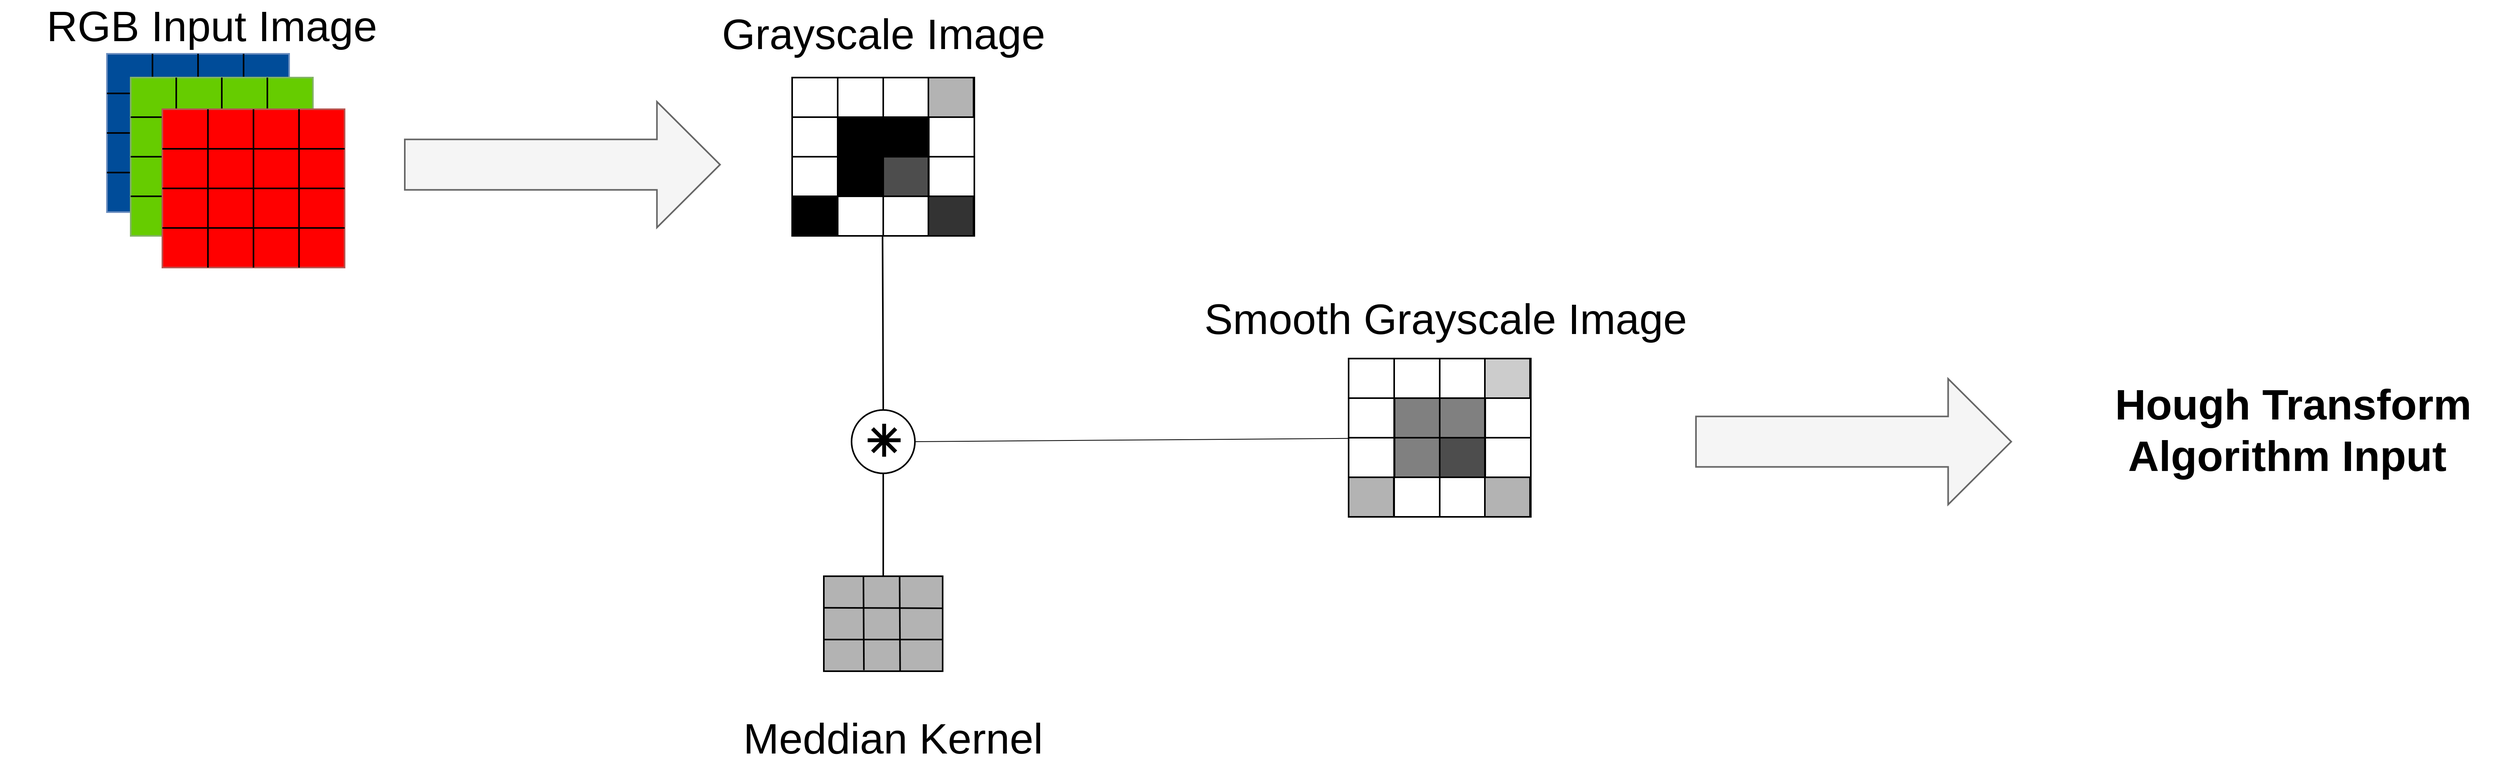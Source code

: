 <mxfile version="16.5.2" type="device"><diagram id="-J6C8_aHuAPLmDnOLZ1y" name="Page-1"><mxGraphModel dx="4547" dy="2460" grid="1" gridSize="10" guides="1" tooltips="1" connect="1" arrows="1" fold="1" page="1" pageScale="1" pageWidth="1100" pageHeight="850" math="0" shadow="0"><root><mxCell id="0"/><mxCell id="1" parent="0"/><mxCell id="mLie8dn1_YYljUB0e-Uo-1" value="" style="rounded=0;whiteSpace=wrap;html=1;strokeWidth=2;fillColor=#004C99;strokeColor=#6c8ebf;" vertex="1" parent="1"><mxGeometry x="-355" y="120" width="230" height="200" as="geometry"/></mxCell><mxCell id="mLie8dn1_YYljUB0e-Uo-2" value="" style="endArrow=none;html=1;rounded=0;entryX=0.25;entryY=0;entryDx=0;entryDy=0;exitX=0.25;exitY=1;exitDx=0;exitDy=0;strokeWidth=2;" edge="1" parent="1" source="mLie8dn1_YYljUB0e-Uo-1" target="mLie8dn1_YYljUB0e-Uo-1"><mxGeometry width="50" height="50" relative="1" as="geometry"><mxPoint x="-105" y="210" as="sourcePoint"/><mxPoint x="-55" y="160" as="targetPoint"/></mxGeometry></mxCell><mxCell id="mLie8dn1_YYljUB0e-Uo-3" value="" style="endArrow=none;html=1;rounded=0;entryX=0.5;entryY=0;entryDx=0;entryDy=0;exitX=0.5;exitY=1;exitDx=0;exitDy=0;strokeWidth=2;" edge="1" parent="1" source="mLie8dn1_YYljUB0e-Uo-1" target="mLie8dn1_YYljUB0e-Uo-1"><mxGeometry width="50" height="50" relative="1" as="geometry"><mxPoint x="-245.0" y="320" as="sourcePoint"/><mxPoint x="-245" y="120" as="targetPoint"/></mxGeometry></mxCell><mxCell id="mLie8dn1_YYljUB0e-Uo-4" value="" style="endArrow=none;html=1;rounded=0;entryX=0.75;entryY=0;entryDx=0;entryDy=0;exitX=0.75;exitY=1;exitDx=0;exitDy=0;strokeWidth=2;" edge="1" parent="1" source="mLie8dn1_YYljUB0e-Uo-1" target="mLie8dn1_YYljUB0e-Uo-1"><mxGeometry width="50" height="50" relative="1" as="geometry"><mxPoint x="-185" y="320" as="sourcePoint"/><mxPoint x="-185" y="120" as="targetPoint"/></mxGeometry></mxCell><mxCell id="mLie8dn1_YYljUB0e-Uo-5" value="" style="endArrow=none;html=1;rounded=0;entryX=1;entryY=0.25;entryDx=0;entryDy=0;exitX=0;exitY=0.25;exitDx=0;exitDy=0;strokeWidth=2;" edge="1" parent="1" source="mLie8dn1_YYljUB0e-Uo-1" target="mLie8dn1_YYljUB0e-Uo-1"><mxGeometry width="50" height="50" relative="1" as="geometry"><mxPoint x="-172.5" y="330" as="sourcePoint"/><mxPoint x="-172.5" y="130" as="targetPoint"/></mxGeometry></mxCell><mxCell id="mLie8dn1_YYljUB0e-Uo-6" value="" style="endArrow=none;html=1;rounded=0;entryX=1;entryY=0.75;entryDx=0;entryDy=0;exitX=0;exitY=0.75;exitDx=0;exitDy=0;strokeWidth=2;" edge="1" parent="1" source="mLie8dn1_YYljUB0e-Uo-1" target="mLie8dn1_YYljUB0e-Uo-1"><mxGeometry width="50" height="50" relative="1" as="geometry"><mxPoint x="-355.0" y="219.76" as="sourcePoint"/><mxPoint x="-125" y="219.76" as="targetPoint"/></mxGeometry></mxCell><mxCell id="mLie8dn1_YYljUB0e-Uo-7" value="" style="endArrow=none;html=1;rounded=0;entryX=1;entryY=0.5;entryDx=0;entryDy=0;exitX=0;exitY=0.5;exitDx=0;exitDy=0;strokeWidth=2;" edge="1" parent="1" source="mLie8dn1_YYljUB0e-Uo-1" target="mLie8dn1_YYljUB0e-Uo-1"><mxGeometry width="50" height="50" relative="1" as="geometry"><mxPoint x="-345.0" y="280" as="sourcePoint"/><mxPoint x="-115" y="280" as="targetPoint"/></mxGeometry></mxCell><mxCell id="mLie8dn1_YYljUB0e-Uo-8" value="" style="rounded=0;whiteSpace=wrap;html=1;strokeWidth=2;fillColor=#66CC00;strokeColor=#82b366;" vertex="1" parent="1"><mxGeometry x="-325" y="150" width="230" height="200" as="geometry"/></mxCell><mxCell id="mLie8dn1_YYljUB0e-Uo-9" value="" style="endArrow=none;html=1;rounded=0;entryX=0.25;entryY=0;entryDx=0;entryDy=0;exitX=0.25;exitY=1;exitDx=0;exitDy=0;strokeWidth=2;" edge="1" parent="1" source="mLie8dn1_YYljUB0e-Uo-8" target="mLie8dn1_YYljUB0e-Uo-8"><mxGeometry width="50" height="50" relative="1" as="geometry"><mxPoint x="-95" y="220" as="sourcePoint"/><mxPoint x="-45" y="170" as="targetPoint"/></mxGeometry></mxCell><mxCell id="mLie8dn1_YYljUB0e-Uo-10" value="" style="endArrow=none;html=1;rounded=0;entryX=0.5;entryY=0;entryDx=0;entryDy=0;exitX=0.5;exitY=1;exitDx=0;exitDy=0;strokeWidth=2;" edge="1" parent="1" source="mLie8dn1_YYljUB0e-Uo-8" target="mLie8dn1_YYljUB0e-Uo-8"><mxGeometry width="50" height="50" relative="1" as="geometry"><mxPoint x="-235.0" y="330" as="sourcePoint"/><mxPoint x="-235" y="130" as="targetPoint"/></mxGeometry></mxCell><mxCell id="mLie8dn1_YYljUB0e-Uo-11" value="" style="endArrow=none;html=1;rounded=0;entryX=0.75;entryY=0;entryDx=0;entryDy=0;exitX=0.75;exitY=1;exitDx=0;exitDy=0;strokeWidth=2;" edge="1" parent="1" source="mLie8dn1_YYljUB0e-Uo-8" target="mLie8dn1_YYljUB0e-Uo-8"><mxGeometry width="50" height="50" relative="1" as="geometry"><mxPoint x="-175" y="330" as="sourcePoint"/><mxPoint x="-175" y="130" as="targetPoint"/></mxGeometry></mxCell><mxCell id="mLie8dn1_YYljUB0e-Uo-12" value="" style="endArrow=none;html=1;rounded=0;entryX=1;entryY=0.25;entryDx=0;entryDy=0;exitX=0;exitY=0.25;exitDx=0;exitDy=0;strokeWidth=2;" edge="1" parent="1" source="mLie8dn1_YYljUB0e-Uo-8" target="mLie8dn1_YYljUB0e-Uo-8"><mxGeometry width="50" height="50" relative="1" as="geometry"><mxPoint x="-162.5" y="340" as="sourcePoint"/><mxPoint x="-162.5" y="140" as="targetPoint"/></mxGeometry></mxCell><mxCell id="mLie8dn1_YYljUB0e-Uo-13" value="" style="endArrow=none;html=1;rounded=0;entryX=1;entryY=0.75;entryDx=0;entryDy=0;exitX=0;exitY=0.75;exitDx=0;exitDy=0;strokeWidth=2;" edge="1" parent="1" source="mLie8dn1_YYljUB0e-Uo-8" target="mLie8dn1_YYljUB0e-Uo-8"><mxGeometry width="50" height="50" relative="1" as="geometry"><mxPoint x="-345.0" y="229.76" as="sourcePoint"/><mxPoint x="-115" y="229.76" as="targetPoint"/></mxGeometry></mxCell><mxCell id="mLie8dn1_YYljUB0e-Uo-14" value="" style="endArrow=none;html=1;rounded=0;entryX=1;entryY=0.5;entryDx=0;entryDy=0;exitX=0;exitY=0.5;exitDx=0;exitDy=0;strokeWidth=2;" edge="1" parent="1" source="mLie8dn1_YYljUB0e-Uo-8" target="mLie8dn1_YYljUB0e-Uo-8"><mxGeometry width="50" height="50" relative="1" as="geometry"><mxPoint x="-335.0" y="290" as="sourcePoint"/><mxPoint x="-105" y="290" as="targetPoint"/></mxGeometry></mxCell><mxCell id="mLie8dn1_YYljUB0e-Uo-15" value="" style="rounded=0;whiteSpace=wrap;html=1;strokeWidth=2;fillColor=#FF0000;strokeColor=#b85450;" vertex="1" parent="1"><mxGeometry x="-285" y="190" width="230" height="200" as="geometry"/></mxCell><mxCell id="mLie8dn1_YYljUB0e-Uo-16" value="" style="endArrow=none;html=1;rounded=0;entryX=0.25;entryY=0;entryDx=0;entryDy=0;exitX=0.25;exitY=1;exitDx=0;exitDy=0;strokeWidth=2;" edge="1" parent="1" source="mLie8dn1_YYljUB0e-Uo-15" target="mLie8dn1_YYljUB0e-Uo-15"><mxGeometry width="50" height="50" relative="1" as="geometry"><mxPoint x="-85" y="230" as="sourcePoint"/><mxPoint x="-35" y="180" as="targetPoint"/></mxGeometry></mxCell><mxCell id="mLie8dn1_YYljUB0e-Uo-17" value="" style="endArrow=none;html=1;rounded=0;entryX=0.5;entryY=0;entryDx=0;entryDy=0;exitX=0.5;exitY=1;exitDx=0;exitDy=0;strokeWidth=2;" edge="1" parent="1" source="mLie8dn1_YYljUB0e-Uo-15" target="mLie8dn1_YYljUB0e-Uo-15"><mxGeometry width="50" height="50" relative="1" as="geometry"><mxPoint x="-225.0" y="340" as="sourcePoint"/><mxPoint x="-225" y="140" as="targetPoint"/></mxGeometry></mxCell><mxCell id="mLie8dn1_YYljUB0e-Uo-18" value="" style="endArrow=none;html=1;rounded=0;entryX=0.75;entryY=0;entryDx=0;entryDy=0;exitX=0.75;exitY=1;exitDx=0;exitDy=0;strokeWidth=2;" edge="1" parent="1" source="mLie8dn1_YYljUB0e-Uo-15" target="mLie8dn1_YYljUB0e-Uo-15"><mxGeometry width="50" height="50" relative="1" as="geometry"><mxPoint x="-165" y="340" as="sourcePoint"/><mxPoint x="-165" y="140" as="targetPoint"/></mxGeometry></mxCell><mxCell id="mLie8dn1_YYljUB0e-Uo-19" value="" style="endArrow=none;html=1;rounded=0;entryX=1;entryY=0.25;entryDx=0;entryDy=0;exitX=0;exitY=0.25;exitDx=0;exitDy=0;strokeWidth=2;" edge="1" parent="1" source="mLie8dn1_YYljUB0e-Uo-15" target="mLie8dn1_YYljUB0e-Uo-15"><mxGeometry width="50" height="50" relative="1" as="geometry"><mxPoint x="-152.5" y="350" as="sourcePoint"/><mxPoint x="-152.5" y="150" as="targetPoint"/></mxGeometry></mxCell><mxCell id="mLie8dn1_YYljUB0e-Uo-20" value="" style="endArrow=none;html=1;rounded=0;entryX=1;entryY=0.75;entryDx=0;entryDy=0;exitX=0;exitY=0.75;exitDx=0;exitDy=0;strokeWidth=2;" edge="1" parent="1" source="mLie8dn1_YYljUB0e-Uo-15" target="mLie8dn1_YYljUB0e-Uo-15"><mxGeometry width="50" height="50" relative="1" as="geometry"><mxPoint x="-335.0" y="239.76" as="sourcePoint"/><mxPoint x="-105" y="239.76" as="targetPoint"/></mxGeometry></mxCell><mxCell id="mLie8dn1_YYljUB0e-Uo-21" value="" style="endArrow=none;html=1;rounded=0;entryX=1;entryY=0.5;entryDx=0;entryDy=0;exitX=0;exitY=0.5;exitDx=0;exitDy=0;strokeWidth=2;" edge="1" parent="1" source="mLie8dn1_YYljUB0e-Uo-15" target="mLie8dn1_YYljUB0e-Uo-15"><mxGeometry width="50" height="50" relative="1" as="geometry"><mxPoint x="-325.0" y="300" as="sourcePoint"/><mxPoint x="-95" y="300" as="targetPoint"/></mxGeometry></mxCell><mxCell id="mLie8dn1_YYljUB0e-Uo-22" value="RGB Input Image" style="text;html=1;strokeColor=none;fillColor=none;align=center;verticalAlign=middle;whiteSpace=wrap;rounded=0;fontSize=54;" vertex="1" parent="1"><mxGeometry x="-490" y="70" width="535" height="30" as="geometry"/></mxCell><mxCell id="mLie8dn1_YYljUB0e-Uo-24" value="" style="rounded=0;whiteSpace=wrap;html=1;strokeWidth=2;fillColor=#FFFFFF;strokeColor=#000000;" vertex="1" parent="1"><mxGeometry x="510" y="150" width="230" height="200" as="geometry"/></mxCell><mxCell id="mLie8dn1_YYljUB0e-Uo-25" value="" style="endArrow=none;html=1;rounded=0;entryX=0.25;entryY=0;entryDx=0;entryDy=0;exitX=0.25;exitY=1;exitDx=0;exitDy=0;strokeWidth=2;" edge="1" parent="1" source="mLie8dn1_YYljUB0e-Uo-24" target="mLie8dn1_YYljUB0e-Uo-24"><mxGeometry width="50" height="50" relative="1" as="geometry"><mxPoint x="710" y="190" as="sourcePoint"/><mxPoint x="760" y="140" as="targetPoint"/></mxGeometry></mxCell><mxCell id="mLie8dn1_YYljUB0e-Uo-26" value="" style="endArrow=none;html=1;rounded=0;entryX=0.5;entryY=0;entryDx=0;entryDy=0;exitX=0.5;exitY=1;exitDx=0;exitDy=0;strokeWidth=2;" edge="1" parent="1" source="mLie8dn1_YYljUB0e-Uo-24" target="mLie8dn1_YYljUB0e-Uo-24"><mxGeometry width="50" height="50" relative="1" as="geometry"><mxPoint x="570" y="300" as="sourcePoint"/><mxPoint x="570" y="100" as="targetPoint"/></mxGeometry></mxCell><mxCell id="mLie8dn1_YYljUB0e-Uo-27" value="" style="endArrow=none;html=1;rounded=0;entryX=0.75;entryY=0;entryDx=0;entryDy=0;exitX=0.75;exitY=1;exitDx=0;exitDy=0;strokeWidth=2;" edge="1" parent="1" source="mLie8dn1_YYljUB0e-Uo-24" target="mLie8dn1_YYljUB0e-Uo-24"><mxGeometry width="50" height="50" relative="1" as="geometry"><mxPoint x="630" y="300" as="sourcePoint"/><mxPoint x="630" y="100" as="targetPoint"/></mxGeometry></mxCell><mxCell id="mLie8dn1_YYljUB0e-Uo-28" value="" style="endArrow=none;html=1;rounded=0;entryX=1;entryY=0.25;entryDx=0;entryDy=0;exitX=0;exitY=0.25;exitDx=0;exitDy=0;strokeWidth=2;" edge="1" parent="1" source="mLie8dn1_YYljUB0e-Uo-24" target="mLie8dn1_YYljUB0e-Uo-24"><mxGeometry width="50" height="50" relative="1" as="geometry"><mxPoint x="642.5" y="310" as="sourcePoint"/><mxPoint x="642.5" y="110" as="targetPoint"/></mxGeometry></mxCell><mxCell id="mLie8dn1_YYljUB0e-Uo-29" value="" style="endArrow=none;html=1;rounded=0;entryX=1;entryY=0.75;entryDx=0;entryDy=0;exitX=0;exitY=0.75;exitDx=0;exitDy=0;strokeWidth=2;" edge="1" parent="1" source="mLie8dn1_YYljUB0e-Uo-24" target="mLie8dn1_YYljUB0e-Uo-24"><mxGeometry width="50" height="50" relative="1" as="geometry"><mxPoint x="460" y="199.76" as="sourcePoint"/><mxPoint x="690" y="199.76" as="targetPoint"/></mxGeometry></mxCell><mxCell id="mLie8dn1_YYljUB0e-Uo-30" value="" style="endArrow=none;html=1;rounded=0;entryX=1;entryY=0.5;entryDx=0;entryDy=0;exitX=0;exitY=0.5;exitDx=0;exitDy=0;strokeWidth=2;" edge="1" parent="1" source="mLie8dn1_YYljUB0e-Uo-24" target="mLie8dn1_YYljUB0e-Uo-24"><mxGeometry width="50" height="50" relative="1" as="geometry"><mxPoint x="470" y="260" as="sourcePoint"/><mxPoint x="700" y="260" as="targetPoint"/></mxGeometry></mxCell><mxCell id="mLie8dn1_YYljUB0e-Uo-31" value="" style="rounded=0;whiteSpace=wrap;html=1;strokeWidth=2;fillColor=#000000;" vertex="1" parent="1"><mxGeometry x="568" y="200" width="57" height="50" as="geometry"/></mxCell><mxCell id="mLie8dn1_YYljUB0e-Uo-32" value="" style="rounded=0;whiteSpace=wrap;html=1;strokeWidth=2;fillColor=#000000;" vertex="1" parent="1"><mxGeometry x="625" y="200" width="57" height="50" as="geometry"/></mxCell><mxCell id="mLie8dn1_YYljUB0e-Uo-33" value="" style="rounded=0;whiteSpace=wrap;html=1;strokeWidth=2;fillColor=#000000;" vertex="1" parent="1"><mxGeometry x="568" y="250" width="57" height="50" as="geometry"/></mxCell><mxCell id="mLie8dn1_YYljUB0e-Uo-34" value="" style="rounded=0;whiteSpace=wrap;html=1;strokeWidth=2;fillColor=#4D4D4D;" vertex="1" parent="1"><mxGeometry x="625" y="250" width="57" height="50" as="geometry"/></mxCell><mxCell id="mLie8dn1_YYljUB0e-Uo-35" value="" style="rounded=0;whiteSpace=wrap;html=1;strokeWidth=2;fillColor=#000000;" vertex="1" parent="1"><mxGeometry x="510" y="300" width="57" height="50" as="geometry"/></mxCell><mxCell id="mLie8dn1_YYljUB0e-Uo-36" value="" style="rounded=0;whiteSpace=wrap;html=1;strokeWidth=2;fillColor=#333333;" vertex="1" parent="1"><mxGeometry x="682" y="300" width="57" height="50" as="geometry"/></mxCell><mxCell id="mLie8dn1_YYljUB0e-Uo-37" value="" style="rounded=0;whiteSpace=wrap;html=1;strokeWidth=2;fillColor=#B3B3B3;" vertex="1" parent="1"><mxGeometry x="682" y="150" width="57" height="50" as="geometry"/></mxCell><mxCell id="mLie8dn1_YYljUB0e-Uo-38" value="" style="shape=flexArrow;endArrow=classic;html=1;rounded=0;fontSize=54;strokeWidth=2;endWidth=93.333;endSize=25.893;width=62.667;fillColor=#f5f5f5;strokeColor=#666666;" edge="1" parent="1"><mxGeometry width="50" height="50" relative="1" as="geometry"><mxPoint x="20" y="260" as="sourcePoint"/><mxPoint x="420" y="260" as="targetPoint"/></mxGeometry></mxCell><mxCell id="mLie8dn1_YYljUB0e-Uo-39" value="Grayscale Image" style="text;html=1;strokeColor=none;fillColor=none;align=center;verticalAlign=middle;whiteSpace=wrap;rounded=0;fontSize=54;" vertex="1" parent="1"><mxGeometry x="357.5" y="80" width="535" height="30" as="geometry"/></mxCell><mxCell id="mLie8dn1_YYljUB0e-Uo-40" value="" style="rounded=0;whiteSpace=wrap;html=1;strokeWidth=2;fillColor=#B3B3B3;strokeColor=#000000;" vertex="1" parent="1"><mxGeometry x="550" y="780" width="150" height="120" as="geometry"/></mxCell><mxCell id="mLie8dn1_YYljUB0e-Uo-41" value="" style="endArrow=none;html=1;rounded=0;entryX=1.002;entryY=0.337;entryDx=0;entryDy=0;exitX=0.004;exitY=0.332;exitDx=0;exitDy=0;strokeWidth=2;entryPerimeter=0;exitPerimeter=0;" edge="1" parent="1" source="mLie8dn1_YYljUB0e-Uo-40" target="mLie8dn1_YYljUB0e-Uo-40"><mxGeometry width="50" height="50" relative="1" as="geometry"><mxPoint x="642.5" y="900" as="sourcePoint"/><mxPoint x="642.5" y="700" as="targetPoint"/></mxGeometry></mxCell><mxCell id="mLie8dn1_YYljUB0e-Uo-42" style="edgeStyle=orthogonalEdgeStyle;rounded=0;orthogonalLoop=1;jettySize=auto;html=1;exitX=0.5;exitY=1;exitDx=0;exitDy=0;entryX=0.5;entryY=0;entryDx=0;entryDy=0;fontSize=54;strokeWidth=2;endArrow=none;endFill=0;" edge="1" parent="1" source="mLie8dn1_YYljUB0e-Uo-43" target="mLie8dn1_YYljUB0e-Uo-40"><mxGeometry relative="1" as="geometry"/></mxCell><mxCell id="mLie8dn1_YYljUB0e-Uo-43" value="&lt;font style=&quot;font-size: 54px&quot;&gt;&lt;b&gt;&lt;font style=&quot;font-size: 54px&quot;&gt;&lt;span style=&quot;font-family: &amp;#34;arial&amp;#34; ; color: rgb(0 , 0 , 0) ; background-color: transparent ; font-style: normal ; font-variant: normal ; text-decoration: none ; vertical-align: baseline&quot; id=&quot;docs-internal-guid-5d14be4b-7fff-281c-993d-17d907f9f55c&quot;&gt;✳&lt;/span&gt;&lt;/font&gt;&lt;/b&gt;&lt;/font&gt;" style="ellipse;whiteSpace=wrap;html=1;aspect=fixed;strokeWidth=2;" vertex="1" parent="1"><mxGeometry x="585" y="570" width="80" height="80" as="geometry"/></mxCell><mxCell id="mLie8dn1_YYljUB0e-Uo-44" value="Meddian Kernel" style="text;html=1;strokeColor=none;fillColor=none;align=center;verticalAlign=middle;whiteSpace=wrap;rounded=0;fontSize=54;" vertex="1" parent="1"><mxGeometry x="370" y="970" width="535" height="30" as="geometry"/></mxCell><mxCell id="mLie8dn1_YYljUB0e-Uo-45" value="" style="endArrow=none;html=1;rounded=0;entryX=1;entryY=0.25;entryDx=0;entryDy=0;exitX=0;exitY=0.25;exitDx=0;exitDy=0;strokeWidth=2;" edge="1" parent="1"><mxGeometry width="50" height="50" relative="1" as="geometry"><mxPoint x="550" y="860" as="sourcePoint"/><mxPoint x="700" y="860" as="targetPoint"/></mxGeometry></mxCell><mxCell id="mLie8dn1_YYljUB0e-Uo-46" value="" style="endArrow=none;html=1;rounded=0;entryX=0.638;entryY=0.008;entryDx=0;entryDy=0;exitX=0.642;exitY=0.997;exitDx=0;exitDy=0;strokeWidth=2;entryPerimeter=0;exitPerimeter=0;" edge="1" parent="1" source="mLie8dn1_YYljUB0e-Uo-40" target="mLie8dn1_YYljUB0e-Uo-40"><mxGeometry width="50" height="50" relative="1" as="geometry"><mxPoint x="560.6" y="829.84" as="sourcePoint"/><mxPoint x="710.3" y="830.44" as="targetPoint"/></mxGeometry></mxCell><mxCell id="mLie8dn1_YYljUB0e-Uo-47" value="" style="endArrow=none;html=1;rounded=0;entryX=0.638;entryY=0.008;entryDx=0;entryDy=0;exitX=0.642;exitY=0.997;exitDx=0;exitDy=0;strokeWidth=2;entryPerimeter=0;exitPerimeter=0;" edge="1" parent="1"><mxGeometry width="50" height="50" relative="1" as="geometry"><mxPoint x="600.6" y="898.68" as="sourcePoint"/><mxPoint x="600" y="780" as="targetPoint"/></mxGeometry></mxCell><mxCell id="mLie8dn1_YYljUB0e-Uo-48" style="edgeStyle=orthogonalEdgeStyle;rounded=0;orthogonalLoop=1;jettySize=auto;html=1;exitX=0.5;exitY=1;exitDx=0;exitDy=0;entryX=0.5;entryY=0;entryDx=0;entryDy=0;fontSize=54;strokeWidth=2;endArrow=none;endFill=0;" edge="1" parent="1" target="mLie8dn1_YYljUB0e-Uo-43"><mxGeometry relative="1" as="geometry"><mxPoint x="624.13" y="350" as="sourcePoint"/><mxPoint x="624.13" y="480" as="targetPoint"/></mxGeometry></mxCell><mxCell id="mLie8dn1_YYljUB0e-Uo-49" value="" style="rounded=0;whiteSpace=wrap;html=1;strokeWidth=2;fillColor=#FFFFFF;strokeColor=#000000;" vertex="1" parent="1"><mxGeometry x="1212.5" y="505" width="230" height="200" as="geometry"/></mxCell><mxCell id="mLie8dn1_YYljUB0e-Uo-50" value="" style="endArrow=none;html=1;rounded=0;entryX=0.25;entryY=0;entryDx=0;entryDy=0;exitX=0.25;exitY=1;exitDx=0;exitDy=0;strokeWidth=2;" edge="1" parent="1" source="mLie8dn1_YYljUB0e-Uo-49" target="mLie8dn1_YYljUB0e-Uo-49"><mxGeometry width="50" height="50" relative="1" as="geometry"><mxPoint x="1412.5" y="545" as="sourcePoint"/><mxPoint x="1462.5" y="495" as="targetPoint"/></mxGeometry></mxCell><mxCell id="mLie8dn1_YYljUB0e-Uo-51" value="" style="endArrow=none;html=1;rounded=0;entryX=0.5;entryY=0;entryDx=0;entryDy=0;exitX=0.5;exitY=1;exitDx=0;exitDy=0;strokeWidth=2;" edge="1" parent="1" source="mLie8dn1_YYljUB0e-Uo-49" target="mLie8dn1_YYljUB0e-Uo-49"><mxGeometry width="50" height="50" relative="1" as="geometry"><mxPoint x="1272.5" y="655" as="sourcePoint"/><mxPoint x="1272.5" y="455" as="targetPoint"/></mxGeometry></mxCell><mxCell id="mLie8dn1_YYljUB0e-Uo-52" value="" style="endArrow=none;html=1;rounded=0;entryX=0.75;entryY=0;entryDx=0;entryDy=0;exitX=0.75;exitY=1;exitDx=0;exitDy=0;strokeWidth=2;" edge="1" parent="1" source="mLie8dn1_YYljUB0e-Uo-49" target="mLie8dn1_YYljUB0e-Uo-49"><mxGeometry width="50" height="50" relative="1" as="geometry"><mxPoint x="1332.5" y="655" as="sourcePoint"/><mxPoint x="1332.5" y="455" as="targetPoint"/></mxGeometry></mxCell><mxCell id="mLie8dn1_YYljUB0e-Uo-53" value="" style="endArrow=none;html=1;rounded=0;entryX=1;entryY=0.25;entryDx=0;entryDy=0;exitX=0;exitY=0.25;exitDx=0;exitDy=0;strokeWidth=2;" edge="1" parent="1" source="mLie8dn1_YYljUB0e-Uo-49" target="mLie8dn1_YYljUB0e-Uo-49"><mxGeometry width="50" height="50" relative="1" as="geometry"><mxPoint x="1345" y="665" as="sourcePoint"/><mxPoint x="1345" y="465" as="targetPoint"/></mxGeometry></mxCell><mxCell id="mLie8dn1_YYljUB0e-Uo-54" value="" style="endArrow=none;html=1;rounded=0;entryX=1;entryY=0.75;entryDx=0;entryDy=0;exitX=0;exitY=0.75;exitDx=0;exitDy=0;strokeWidth=2;" edge="1" parent="1" source="mLie8dn1_YYljUB0e-Uo-49" target="mLie8dn1_YYljUB0e-Uo-49"><mxGeometry width="50" height="50" relative="1" as="geometry"><mxPoint x="1162.5" y="554.76" as="sourcePoint"/><mxPoint x="1392.5" y="554.76" as="targetPoint"/></mxGeometry></mxCell><mxCell id="mLie8dn1_YYljUB0e-Uo-55" value="" style="endArrow=none;html=1;rounded=0;entryX=1;entryY=0.5;entryDx=0;entryDy=0;exitX=0;exitY=0.5;exitDx=0;exitDy=0;strokeWidth=2;" edge="1" parent="1" source="mLie8dn1_YYljUB0e-Uo-49" target="mLie8dn1_YYljUB0e-Uo-49"><mxGeometry width="50" height="50" relative="1" as="geometry"><mxPoint x="1172.5" y="615" as="sourcePoint"/><mxPoint x="1402.5" y="615" as="targetPoint"/></mxGeometry></mxCell><mxCell id="mLie8dn1_YYljUB0e-Uo-56" value="" style="rounded=0;whiteSpace=wrap;html=1;strokeWidth=2;fillColor=#808080;" vertex="1" parent="1"><mxGeometry x="1270.5" y="555" width="57" height="50" as="geometry"/></mxCell><mxCell id="mLie8dn1_YYljUB0e-Uo-57" value="" style="rounded=0;whiteSpace=wrap;html=1;strokeWidth=2;fillColor=#808080;" vertex="1" parent="1"><mxGeometry x="1327.5" y="555" width="57" height="50" as="geometry"/></mxCell><mxCell id="mLie8dn1_YYljUB0e-Uo-58" value="" style="rounded=0;whiteSpace=wrap;html=1;strokeWidth=2;fillColor=#808080;" vertex="1" parent="1"><mxGeometry x="1270.5" y="605" width="57" height="50" as="geometry"/></mxCell><mxCell id="mLie8dn1_YYljUB0e-Uo-59" value="" style="rounded=0;whiteSpace=wrap;html=1;strokeWidth=2;fillColor=#4D4D4D;" vertex="1" parent="1"><mxGeometry x="1327.5" y="605" width="57" height="50" as="geometry"/></mxCell><mxCell id="mLie8dn1_YYljUB0e-Uo-60" value="" style="rounded=0;whiteSpace=wrap;html=1;strokeWidth=2;fillColor=#B3B3B3;" vertex="1" parent="1"><mxGeometry x="1212.5" y="655" width="57" height="50" as="geometry"/></mxCell><mxCell id="mLie8dn1_YYljUB0e-Uo-61" value="" style="rounded=0;whiteSpace=wrap;html=1;strokeWidth=2;fillColor=#B3B3B3;" vertex="1" parent="1"><mxGeometry x="1384.5" y="655" width="57" height="50" as="geometry"/></mxCell><mxCell id="mLie8dn1_YYljUB0e-Uo-62" value="" style="rounded=0;whiteSpace=wrap;html=1;strokeWidth=2;fillColor=#CCCCCC;" vertex="1" parent="1"><mxGeometry x="1384.5" y="505" width="57" height="50" as="geometry"/></mxCell><mxCell id="mLie8dn1_YYljUB0e-Uo-63" value="Smooth Grayscale Image" style="text;html=1;strokeColor=none;fillColor=none;align=center;verticalAlign=middle;whiteSpace=wrap;rounded=0;fontSize=54;" vertex="1" parent="1"><mxGeometry x="1010" y="440" width="650" height="30" as="geometry"/></mxCell><mxCell id="mLie8dn1_YYljUB0e-Uo-64" value="" style="endArrow=none;html=1;rounded=0;exitX=1;exitY=0.5;exitDx=0;exitDy=0;" edge="1" parent="1" source="mLie8dn1_YYljUB0e-Uo-43" target="mLie8dn1_YYljUB0e-Uo-49"><mxGeometry width="50" height="50" relative="1" as="geometry"><mxPoint x="880" y="630" as="sourcePoint"/><mxPoint x="930" y="580" as="targetPoint"/></mxGeometry></mxCell><mxCell id="mLie8dn1_YYljUB0e-Uo-65" value="" style="shape=flexArrow;endArrow=classic;html=1;rounded=0;fontSize=54;strokeWidth=2;endWidth=93.333;endSize=25.893;width=62.667;fillColor=#f5f5f5;strokeColor=#666666;" edge="1" parent="1"><mxGeometry width="50" height="50" relative="1" as="geometry"><mxPoint x="1650" y="610.0" as="sourcePoint"/><mxPoint x="2050" y="610.0" as="targetPoint"/></mxGeometry></mxCell><mxCell id="mLie8dn1_YYljUB0e-Uo-66" value="&lt;b&gt;&amp;nbsp;Hough Transform Algorithm Input&lt;/b&gt;" style="text;html=1;strokeColor=none;fillColor=none;align=center;verticalAlign=middle;whiteSpace=wrap;rounded=0;fontSize=54;" vertex="1" parent="1"><mxGeometry x="2130" y="580" width="535" height="30" as="geometry"/></mxCell></root></mxGraphModel></diagram></mxfile>